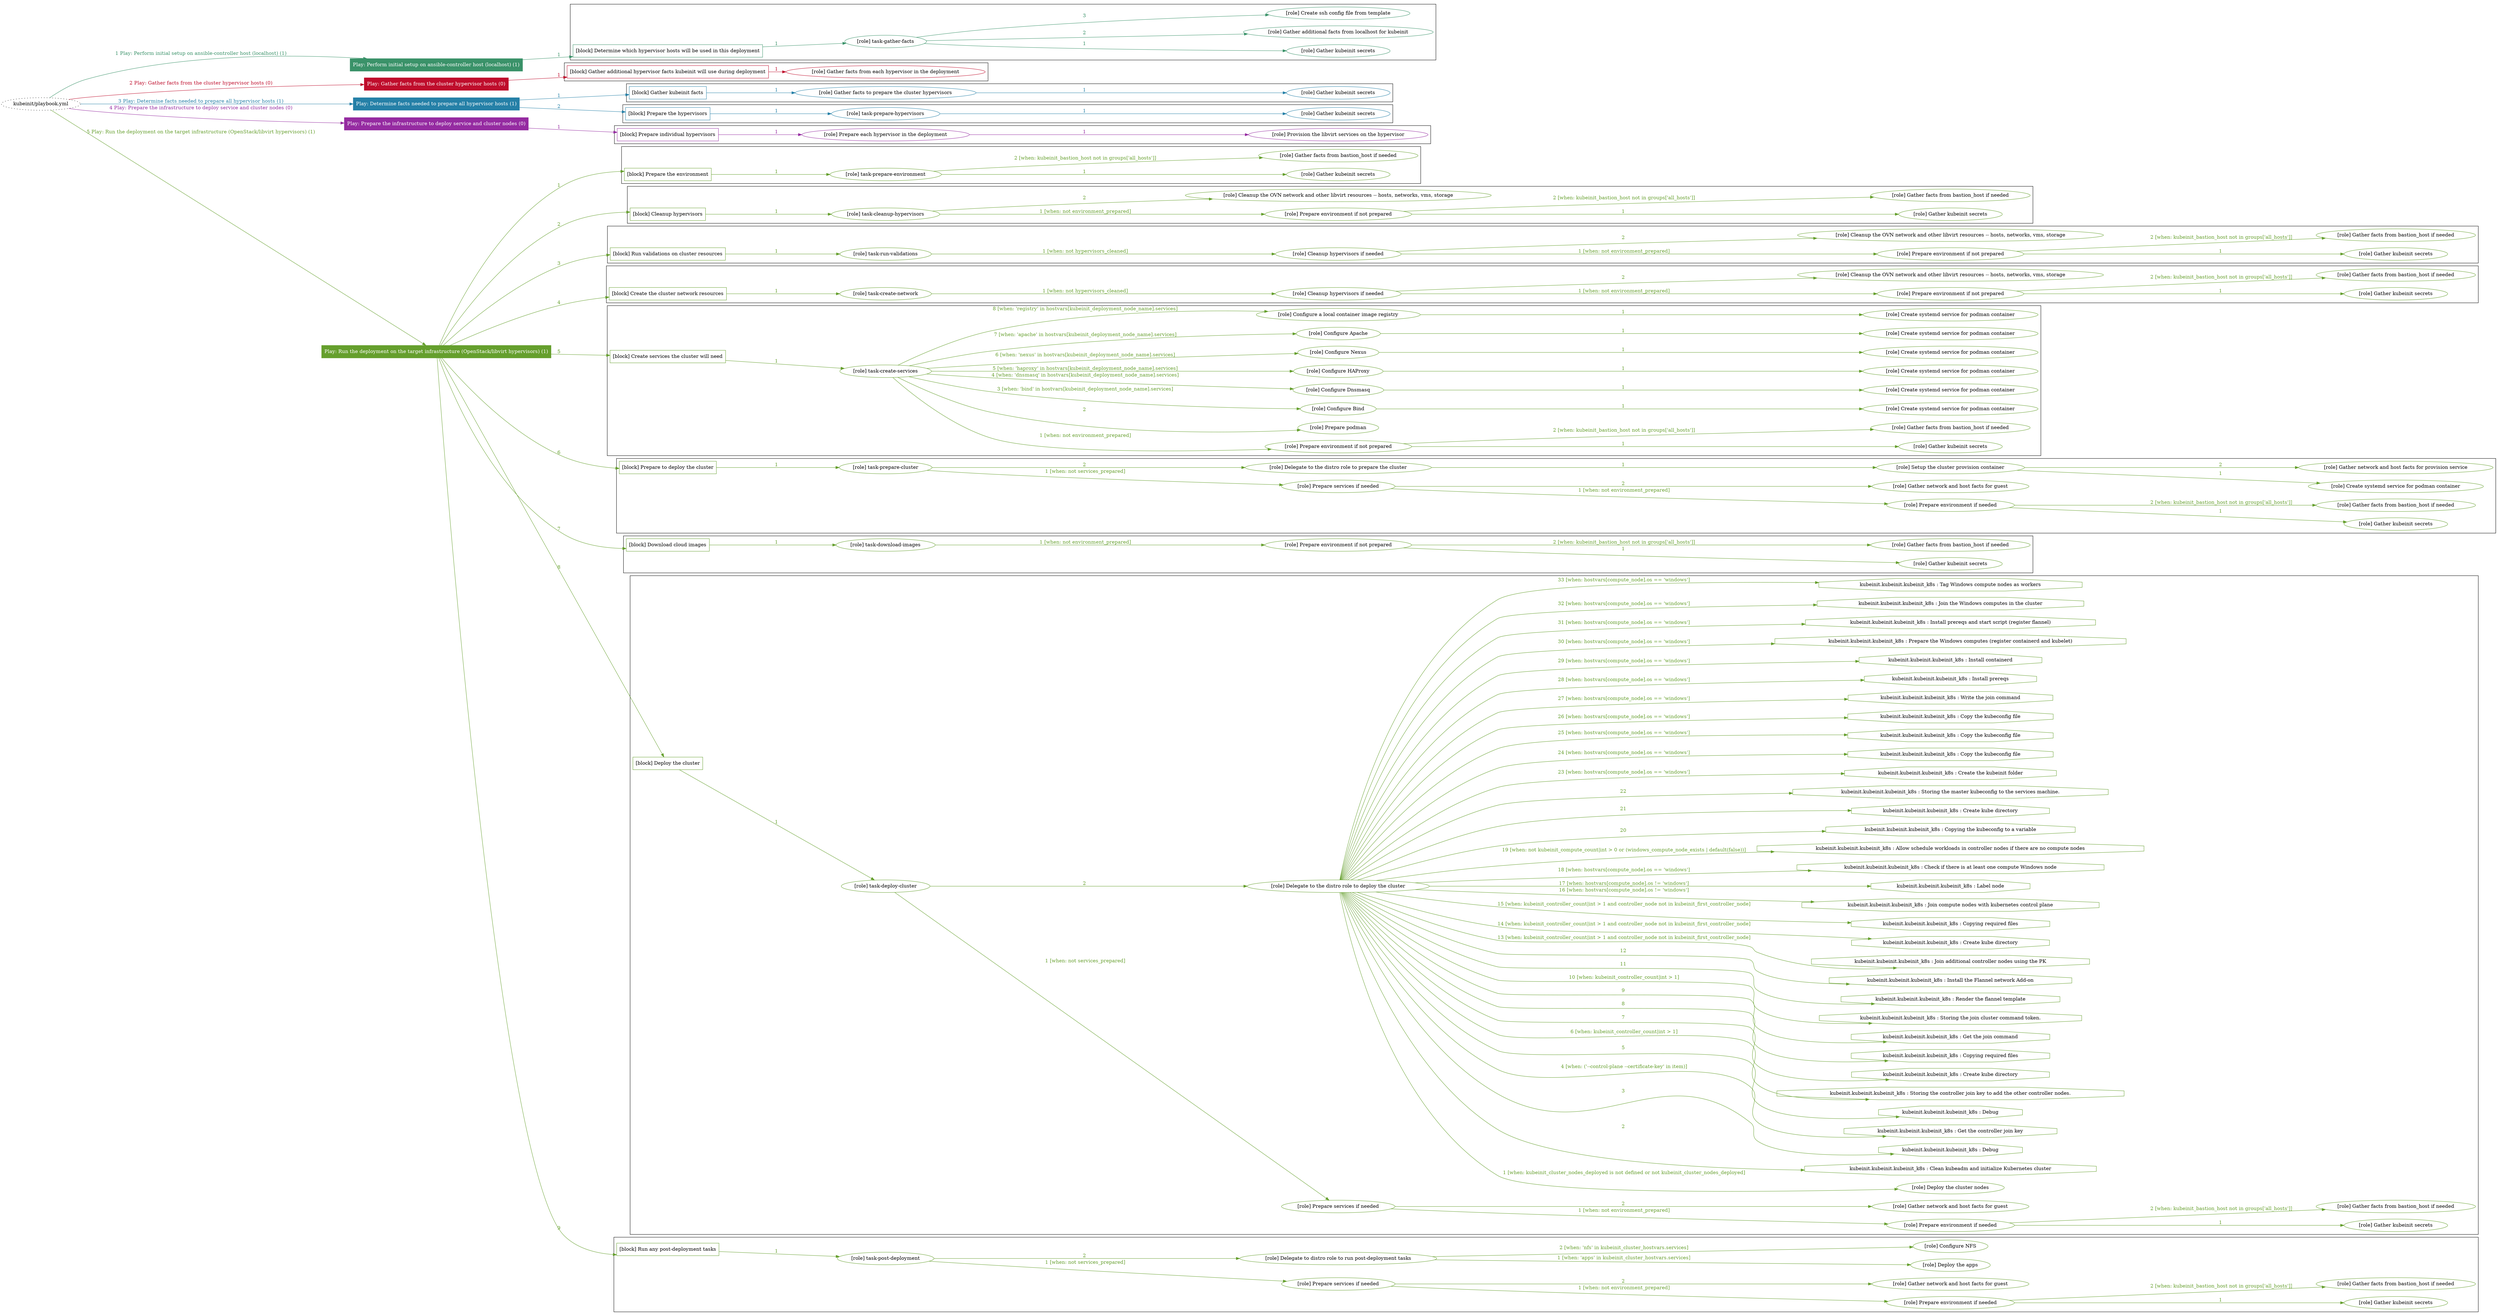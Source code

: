 digraph {
	graph [concentrate=true ordering=in rankdir=LR ratio=fill]
	edge [esep=5 sep=10]
	"kubeinit/playbook.yml" [URL="/home/runner/work/kubeinit/kubeinit/kubeinit/playbook.yml" id=playbook_a5d34f96 style=dotted]
	"kubeinit/playbook.yml" -> play_a9f35024 [label="1 Play: Perform initial setup on ansible-controller host (localhost) (1)" color="#3a9269" fontcolor="#3a9269" id=edge_play_a9f35024 labeltooltip="1 Play: Perform initial setup on ansible-controller host (localhost) (1)" tooltip="1 Play: Perform initial setup on ansible-controller host (localhost) (1)"]
	subgraph "Play: Perform initial setup on ansible-controller host (localhost) (1)" {
		play_a9f35024 [label="Play: Perform initial setup on ansible-controller host (localhost) (1)" URL="/home/runner/work/kubeinit/kubeinit/kubeinit/playbook.yml" color="#3a9269" fontcolor="#ffffff" id=play_a9f35024 shape=box style=filled tooltip=localhost]
		play_a9f35024 -> block_44906006 [label=1 color="#3a9269" fontcolor="#3a9269" id=edge_block_44906006 labeltooltip=1 tooltip=1]
		subgraph cluster_block_44906006 {
			block_44906006 [label="[block] Determine which hypervisor hosts will be used in this deployment" URL="/home/runner/work/kubeinit/kubeinit/kubeinit/playbook.yml" color="#3a9269" id=block_44906006 labeltooltip="Determine which hypervisor hosts will be used in this deployment" shape=box tooltip="Determine which hypervisor hosts will be used in this deployment"]
			block_44906006 -> role_700d85a0 [label="1 " color="#3a9269" fontcolor="#3a9269" id=edge_role_700d85a0 labeltooltip="1 " tooltip="1 "]
			subgraph "task-gather-facts" {
				role_700d85a0 [label="[role] task-gather-facts" URL="/home/runner/work/kubeinit/kubeinit/kubeinit/playbook.yml" color="#3a9269" id=role_700d85a0 tooltip="task-gather-facts"]
				role_700d85a0 -> role_79b76bfd [label="1 " color="#3a9269" fontcolor="#3a9269" id=edge_role_79b76bfd labeltooltip="1 " tooltip="1 "]
				subgraph "Gather kubeinit secrets" {
					role_79b76bfd [label="[role] Gather kubeinit secrets" URL="/home/runner/.ansible/collections/ansible_collections/kubeinit/kubeinit/roles/kubeinit_prepare/tasks/build_hypervisors_group.yml" color="#3a9269" id=role_79b76bfd tooltip="Gather kubeinit secrets"]
				}
				role_700d85a0 -> role_d5ec0882 [label="2 " color="#3a9269" fontcolor="#3a9269" id=edge_role_d5ec0882 labeltooltip="2 " tooltip="2 "]
				subgraph "Gather additional facts from localhost for kubeinit" {
					role_d5ec0882 [label="[role] Gather additional facts from localhost for kubeinit" URL="/home/runner/.ansible/collections/ansible_collections/kubeinit/kubeinit/roles/kubeinit_prepare/tasks/build_hypervisors_group.yml" color="#3a9269" id=role_d5ec0882 tooltip="Gather additional facts from localhost for kubeinit"]
				}
				role_700d85a0 -> role_4ccc3deb [label="3 " color="#3a9269" fontcolor="#3a9269" id=edge_role_4ccc3deb labeltooltip="3 " tooltip="3 "]
				subgraph "Create ssh config file from template" {
					role_4ccc3deb [label="[role] Create ssh config file from template" URL="/home/runner/.ansible/collections/ansible_collections/kubeinit/kubeinit/roles/kubeinit_prepare/tasks/build_hypervisors_group.yml" color="#3a9269" id=role_4ccc3deb tooltip="Create ssh config file from template"]
				}
			}
		}
	}
	"kubeinit/playbook.yml" -> play_dbbbbf64 [label="2 Play: Gather facts from the cluster hypervisor hosts (0)" color="#bf0d2c" fontcolor="#bf0d2c" id=edge_play_dbbbbf64 labeltooltip="2 Play: Gather facts from the cluster hypervisor hosts (0)" tooltip="2 Play: Gather facts from the cluster hypervisor hosts (0)"]
	subgraph "Play: Gather facts from the cluster hypervisor hosts (0)" {
		play_dbbbbf64 [label="Play: Gather facts from the cluster hypervisor hosts (0)" URL="/home/runner/work/kubeinit/kubeinit/kubeinit/playbook.yml" color="#bf0d2c" fontcolor="#ffffff" id=play_dbbbbf64 shape=box style=filled tooltip="Play: Gather facts from the cluster hypervisor hosts (0)"]
		play_dbbbbf64 -> block_e4fc1f14 [label=1 color="#bf0d2c" fontcolor="#bf0d2c" id=edge_block_e4fc1f14 labeltooltip=1 tooltip=1]
		subgraph cluster_block_e4fc1f14 {
			block_e4fc1f14 [label="[block] Gather additional hypervisor facts kubeinit will use during deployment" URL="/home/runner/work/kubeinit/kubeinit/kubeinit/playbook.yml" color="#bf0d2c" id=block_e4fc1f14 labeltooltip="Gather additional hypervisor facts kubeinit will use during deployment" shape=box tooltip="Gather additional hypervisor facts kubeinit will use during deployment"]
			block_e4fc1f14 -> role_b33f949e [label="1 " color="#bf0d2c" fontcolor="#bf0d2c" id=edge_role_b33f949e labeltooltip="1 " tooltip="1 "]
			subgraph "Gather facts from each hypervisor in the deployment" {
				role_b33f949e [label="[role] Gather facts from each hypervisor in the deployment" URL="/home/runner/work/kubeinit/kubeinit/kubeinit/playbook.yml" color="#bf0d2c" id=role_b33f949e tooltip="Gather facts from each hypervisor in the deployment"]
			}
		}
	}
	"kubeinit/playbook.yml" -> play_96275649 [label="3 Play: Determine facts needed to prepare all hypervisor hosts (1)" color="#2580a7" fontcolor="#2580a7" id=edge_play_96275649 labeltooltip="3 Play: Determine facts needed to prepare all hypervisor hosts (1)" tooltip="3 Play: Determine facts needed to prepare all hypervisor hosts (1)"]
	subgraph "Play: Determine facts needed to prepare all hypervisor hosts (1)" {
		play_96275649 [label="Play: Determine facts needed to prepare all hypervisor hosts (1)" URL="/home/runner/work/kubeinit/kubeinit/kubeinit/playbook.yml" color="#2580a7" fontcolor="#ffffff" id=play_96275649 shape=box style=filled tooltip=localhost]
		play_96275649 -> block_7478734c [label=1 color="#2580a7" fontcolor="#2580a7" id=edge_block_7478734c labeltooltip=1 tooltip=1]
		subgraph cluster_block_7478734c {
			block_7478734c [label="[block] Gather kubeinit facts" URL="/home/runner/work/kubeinit/kubeinit/kubeinit/playbook.yml" color="#2580a7" id=block_7478734c labeltooltip="Gather kubeinit facts" shape=box tooltip="Gather kubeinit facts"]
			block_7478734c -> role_736f05f5 [label="1 " color="#2580a7" fontcolor="#2580a7" id=edge_role_736f05f5 labeltooltip="1 " tooltip="1 "]
			subgraph "Gather facts to prepare the cluster hypervisors" {
				role_736f05f5 [label="[role] Gather facts to prepare the cluster hypervisors" URL="/home/runner/work/kubeinit/kubeinit/kubeinit/playbook.yml" color="#2580a7" id=role_736f05f5 tooltip="Gather facts to prepare the cluster hypervisors"]
				role_736f05f5 -> role_fc6c51c5 [label="1 " color="#2580a7" fontcolor="#2580a7" id=edge_role_fc6c51c5 labeltooltip="1 " tooltip="1 "]
				subgraph "Gather kubeinit secrets" {
					role_fc6c51c5 [label="[role] Gather kubeinit secrets" URL="/home/runner/.ansible/collections/ansible_collections/kubeinit/kubeinit/roles/kubeinit_prepare/tasks/gather_kubeinit_facts.yml" color="#2580a7" id=role_fc6c51c5 tooltip="Gather kubeinit secrets"]
				}
			}
		}
		play_96275649 -> block_b5bc026c [label=2 color="#2580a7" fontcolor="#2580a7" id=edge_block_b5bc026c labeltooltip=2 tooltip=2]
		subgraph cluster_block_b5bc026c {
			block_b5bc026c [label="[block] Prepare the hypervisors" URL="/home/runner/work/kubeinit/kubeinit/kubeinit/playbook.yml" color="#2580a7" id=block_b5bc026c labeltooltip="Prepare the hypervisors" shape=box tooltip="Prepare the hypervisors"]
			block_b5bc026c -> role_1f39a877 [label="1 " color="#2580a7" fontcolor="#2580a7" id=edge_role_1f39a877 labeltooltip="1 " tooltip="1 "]
			subgraph "task-prepare-hypervisors" {
				role_1f39a877 [label="[role] task-prepare-hypervisors" URL="/home/runner/work/kubeinit/kubeinit/kubeinit/playbook.yml" color="#2580a7" id=role_1f39a877 tooltip="task-prepare-hypervisors"]
				role_1f39a877 -> role_b3776545 [label="1 " color="#2580a7" fontcolor="#2580a7" id=edge_role_b3776545 labeltooltip="1 " tooltip="1 "]
				subgraph "Gather kubeinit secrets" {
					role_b3776545 [label="[role] Gather kubeinit secrets" URL="/home/runner/.ansible/collections/ansible_collections/kubeinit/kubeinit/roles/kubeinit_prepare/tasks/gather_kubeinit_facts.yml" color="#2580a7" id=role_b3776545 tooltip="Gather kubeinit secrets"]
				}
			}
		}
	}
	"kubeinit/playbook.yml" -> play_1b003b4a [label="4 Play: Prepare the infrastructure to deploy service and cluster nodes (0)" color="#952ba1" fontcolor="#952ba1" id=edge_play_1b003b4a labeltooltip="4 Play: Prepare the infrastructure to deploy service and cluster nodes (0)" tooltip="4 Play: Prepare the infrastructure to deploy service and cluster nodes (0)"]
	subgraph "Play: Prepare the infrastructure to deploy service and cluster nodes (0)" {
		play_1b003b4a [label="Play: Prepare the infrastructure to deploy service and cluster nodes (0)" URL="/home/runner/work/kubeinit/kubeinit/kubeinit/playbook.yml" color="#952ba1" fontcolor="#ffffff" id=play_1b003b4a shape=box style=filled tooltip="Play: Prepare the infrastructure to deploy service and cluster nodes (0)"]
		play_1b003b4a -> block_b57ca8c6 [label=1 color="#952ba1" fontcolor="#952ba1" id=edge_block_b57ca8c6 labeltooltip=1 tooltip=1]
		subgraph cluster_block_b57ca8c6 {
			block_b57ca8c6 [label="[block] Prepare individual hypervisors" URL="/home/runner/work/kubeinit/kubeinit/kubeinit/playbook.yml" color="#952ba1" id=block_b57ca8c6 labeltooltip="Prepare individual hypervisors" shape=box tooltip="Prepare individual hypervisors"]
			block_b57ca8c6 -> role_a2d3cb64 [label="1 " color="#952ba1" fontcolor="#952ba1" id=edge_role_a2d3cb64 labeltooltip="1 " tooltip="1 "]
			subgraph "Prepare each hypervisor in the deployment" {
				role_a2d3cb64 [label="[role] Prepare each hypervisor in the deployment" URL="/home/runner/work/kubeinit/kubeinit/kubeinit/playbook.yml" color="#952ba1" id=role_a2d3cb64 tooltip="Prepare each hypervisor in the deployment"]
				role_a2d3cb64 -> role_011f58a0 [label="1 " color="#952ba1" fontcolor="#952ba1" id=edge_role_011f58a0 labeltooltip="1 " tooltip="1 "]
				subgraph "Provision the libvirt services on the hypervisor" {
					role_011f58a0 [label="[role] Provision the libvirt services on the hypervisor" URL="/home/runner/.ansible/collections/ansible_collections/kubeinit/kubeinit/roles/kubeinit_prepare/tasks/prepare_hypervisor.yml" color="#952ba1" id=role_011f58a0 tooltip="Provision the libvirt services on the hypervisor"]
				}
			}
		}
	}
	"kubeinit/playbook.yml" -> play_dce9ac6c [label="5 Play: Run the deployment on the target infrastructure (OpenStack/libvirt hypervisors) (1)" color="#659f2d" fontcolor="#659f2d" id=edge_play_dce9ac6c labeltooltip="5 Play: Run the deployment on the target infrastructure (OpenStack/libvirt hypervisors) (1)" tooltip="5 Play: Run the deployment on the target infrastructure (OpenStack/libvirt hypervisors) (1)"]
	subgraph "Play: Run the deployment on the target infrastructure (OpenStack/libvirt hypervisors) (1)" {
		play_dce9ac6c [label="Play: Run the deployment on the target infrastructure (OpenStack/libvirt hypervisors) (1)" URL="/home/runner/work/kubeinit/kubeinit/kubeinit/playbook.yml" color="#659f2d" fontcolor="#ffffff" id=play_dce9ac6c shape=box style=filled tooltip=localhost]
		play_dce9ac6c -> block_29d5c9b0 [label=1 color="#659f2d" fontcolor="#659f2d" id=edge_block_29d5c9b0 labeltooltip=1 tooltip=1]
		subgraph cluster_block_29d5c9b0 {
			block_29d5c9b0 [label="[block] Prepare the environment" URL="/home/runner/work/kubeinit/kubeinit/kubeinit/playbook.yml" color="#659f2d" id=block_29d5c9b0 labeltooltip="Prepare the environment" shape=box tooltip="Prepare the environment"]
			block_29d5c9b0 -> role_e11e3011 [label="1 " color="#659f2d" fontcolor="#659f2d" id=edge_role_e11e3011 labeltooltip="1 " tooltip="1 "]
			subgraph "task-prepare-environment" {
				role_e11e3011 [label="[role] task-prepare-environment" URL="/home/runner/work/kubeinit/kubeinit/kubeinit/playbook.yml" color="#659f2d" id=role_e11e3011 tooltip="task-prepare-environment"]
				role_e11e3011 -> role_72532feb [label="1 " color="#659f2d" fontcolor="#659f2d" id=edge_role_72532feb labeltooltip="1 " tooltip="1 "]
				subgraph "Gather kubeinit secrets" {
					role_72532feb [label="[role] Gather kubeinit secrets" URL="/home/runner/.ansible/collections/ansible_collections/kubeinit/kubeinit/roles/kubeinit_prepare/tasks/gather_kubeinit_facts.yml" color="#659f2d" id=role_72532feb tooltip="Gather kubeinit secrets"]
				}
				role_e11e3011 -> role_e7455ef7 [label="2 [when: kubeinit_bastion_host not in groups['all_hosts']]" color="#659f2d" fontcolor="#659f2d" id=edge_role_e7455ef7 labeltooltip="2 [when: kubeinit_bastion_host not in groups['all_hosts']]" tooltip="2 [when: kubeinit_bastion_host not in groups['all_hosts']]"]
				subgraph "Gather facts from bastion_host if needed" {
					role_e7455ef7 [label="[role] Gather facts from bastion_host if needed" URL="/home/runner/.ansible/collections/ansible_collections/kubeinit/kubeinit/roles/kubeinit_prepare/tasks/main.yml" color="#659f2d" id=role_e7455ef7 tooltip="Gather facts from bastion_host if needed"]
				}
			}
		}
		play_dce9ac6c -> block_74733071 [label=2 color="#659f2d" fontcolor="#659f2d" id=edge_block_74733071 labeltooltip=2 tooltip=2]
		subgraph cluster_block_74733071 {
			block_74733071 [label="[block] Cleanup hypervisors" URL="/home/runner/work/kubeinit/kubeinit/kubeinit/playbook.yml" color="#659f2d" id=block_74733071 labeltooltip="Cleanup hypervisors" shape=box tooltip="Cleanup hypervisors"]
			block_74733071 -> role_ce02916d [label="1 " color="#659f2d" fontcolor="#659f2d" id=edge_role_ce02916d labeltooltip="1 " tooltip="1 "]
			subgraph "task-cleanup-hypervisors" {
				role_ce02916d [label="[role] task-cleanup-hypervisors" URL="/home/runner/work/kubeinit/kubeinit/kubeinit/playbook.yml" color="#659f2d" id=role_ce02916d tooltip="task-cleanup-hypervisors"]
				role_ce02916d -> role_48eced43 [label="1 [when: not environment_prepared]" color="#659f2d" fontcolor="#659f2d" id=edge_role_48eced43 labeltooltip="1 [when: not environment_prepared]" tooltip="1 [when: not environment_prepared]"]
				subgraph "Prepare environment if not prepared" {
					role_48eced43 [label="[role] Prepare environment if not prepared" URL="/home/runner/.ansible/collections/ansible_collections/kubeinit/kubeinit/roles/kubeinit_libvirt/tasks/cleanup_hypervisors.yml" color="#659f2d" id=role_48eced43 tooltip="Prepare environment if not prepared"]
					role_48eced43 -> role_280e01cb [label="1 " color="#659f2d" fontcolor="#659f2d" id=edge_role_280e01cb labeltooltip="1 " tooltip="1 "]
					subgraph "Gather kubeinit secrets" {
						role_280e01cb [label="[role] Gather kubeinit secrets" URL="/home/runner/.ansible/collections/ansible_collections/kubeinit/kubeinit/roles/kubeinit_prepare/tasks/gather_kubeinit_facts.yml" color="#659f2d" id=role_280e01cb tooltip="Gather kubeinit secrets"]
					}
					role_48eced43 -> role_a264c813 [label="2 [when: kubeinit_bastion_host not in groups['all_hosts']]" color="#659f2d" fontcolor="#659f2d" id=edge_role_a264c813 labeltooltip="2 [when: kubeinit_bastion_host not in groups['all_hosts']]" tooltip="2 [when: kubeinit_bastion_host not in groups['all_hosts']]"]
					subgraph "Gather facts from bastion_host if needed" {
						role_a264c813 [label="[role] Gather facts from bastion_host if needed" URL="/home/runner/.ansible/collections/ansible_collections/kubeinit/kubeinit/roles/kubeinit_prepare/tasks/main.yml" color="#659f2d" id=role_a264c813 tooltip="Gather facts from bastion_host if needed"]
					}
				}
				role_ce02916d -> role_80f74b6d [label="2 " color="#659f2d" fontcolor="#659f2d" id=edge_role_80f74b6d labeltooltip="2 " tooltip="2 "]
				subgraph "Cleanup the OVN network and other libvirt resources -- hosts, networks, vms, storage" {
					role_80f74b6d [label="[role] Cleanup the OVN network and other libvirt resources -- hosts, networks, vms, storage" URL="/home/runner/.ansible/collections/ansible_collections/kubeinit/kubeinit/roles/kubeinit_libvirt/tasks/cleanup_hypervisors.yml" color="#659f2d" id=role_80f74b6d tooltip="Cleanup the OVN network and other libvirt resources -- hosts, networks, vms, storage"]
				}
			}
		}
		play_dce9ac6c -> block_a5f03374 [label=3 color="#659f2d" fontcolor="#659f2d" id=edge_block_a5f03374 labeltooltip=3 tooltip=3]
		subgraph cluster_block_a5f03374 {
			block_a5f03374 [label="[block] Run validations on cluster resources" URL="/home/runner/work/kubeinit/kubeinit/kubeinit/playbook.yml" color="#659f2d" id=block_a5f03374 labeltooltip="Run validations on cluster resources" shape=box tooltip="Run validations on cluster resources"]
			block_a5f03374 -> role_8f6482bc [label="1 " color="#659f2d" fontcolor="#659f2d" id=edge_role_8f6482bc labeltooltip="1 " tooltip="1 "]
			subgraph "task-run-validations" {
				role_8f6482bc [label="[role] task-run-validations" URL="/home/runner/work/kubeinit/kubeinit/kubeinit/playbook.yml" color="#659f2d" id=role_8f6482bc tooltip="task-run-validations"]
				role_8f6482bc -> role_0301fdf9 [label="1 [when: not hypervisors_cleaned]" color="#659f2d" fontcolor="#659f2d" id=edge_role_0301fdf9 labeltooltip="1 [when: not hypervisors_cleaned]" tooltip="1 [when: not hypervisors_cleaned]"]
				subgraph "Cleanup hypervisors if needed" {
					role_0301fdf9 [label="[role] Cleanup hypervisors if needed" URL="/home/runner/.ansible/collections/ansible_collections/kubeinit/kubeinit/roles/kubeinit_validations/tasks/main.yml" color="#659f2d" id=role_0301fdf9 tooltip="Cleanup hypervisors if needed"]
					role_0301fdf9 -> role_ccf6b6bc [label="1 [when: not environment_prepared]" color="#659f2d" fontcolor="#659f2d" id=edge_role_ccf6b6bc labeltooltip="1 [when: not environment_prepared]" tooltip="1 [when: not environment_prepared]"]
					subgraph "Prepare environment if not prepared" {
						role_ccf6b6bc [label="[role] Prepare environment if not prepared" URL="/home/runner/.ansible/collections/ansible_collections/kubeinit/kubeinit/roles/kubeinit_libvirt/tasks/cleanup_hypervisors.yml" color="#659f2d" id=role_ccf6b6bc tooltip="Prepare environment if not prepared"]
						role_ccf6b6bc -> role_6d1bf903 [label="1 " color="#659f2d" fontcolor="#659f2d" id=edge_role_6d1bf903 labeltooltip="1 " tooltip="1 "]
						subgraph "Gather kubeinit secrets" {
							role_6d1bf903 [label="[role] Gather kubeinit secrets" URL="/home/runner/.ansible/collections/ansible_collections/kubeinit/kubeinit/roles/kubeinit_prepare/tasks/gather_kubeinit_facts.yml" color="#659f2d" id=role_6d1bf903 tooltip="Gather kubeinit secrets"]
						}
						role_ccf6b6bc -> role_d674eb1e [label="2 [when: kubeinit_bastion_host not in groups['all_hosts']]" color="#659f2d" fontcolor="#659f2d" id=edge_role_d674eb1e labeltooltip="2 [when: kubeinit_bastion_host not in groups['all_hosts']]" tooltip="2 [when: kubeinit_bastion_host not in groups['all_hosts']]"]
						subgraph "Gather facts from bastion_host if needed" {
							role_d674eb1e [label="[role] Gather facts from bastion_host if needed" URL="/home/runner/.ansible/collections/ansible_collections/kubeinit/kubeinit/roles/kubeinit_prepare/tasks/main.yml" color="#659f2d" id=role_d674eb1e tooltip="Gather facts from bastion_host if needed"]
						}
					}
					role_0301fdf9 -> role_1b44f0ee [label="2 " color="#659f2d" fontcolor="#659f2d" id=edge_role_1b44f0ee labeltooltip="2 " tooltip="2 "]
					subgraph "Cleanup the OVN network and other libvirt resources -- hosts, networks, vms, storage" {
						role_1b44f0ee [label="[role] Cleanup the OVN network and other libvirt resources -- hosts, networks, vms, storage" URL="/home/runner/.ansible/collections/ansible_collections/kubeinit/kubeinit/roles/kubeinit_libvirt/tasks/cleanup_hypervisors.yml" color="#659f2d" id=role_1b44f0ee tooltip="Cleanup the OVN network and other libvirt resources -- hosts, networks, vms, storage"]
					}
				}
			}
		}
		play_dce9ac6c -> block_5fd28173 [label=4 color="#659f2d" fontcolor="#659f2d" id=edge_block_5fd28173 labeltooltip=4 tooltip=4]
		subgraph cluster_block_5fd28173 {
			block_5fd28173 [label="[block] Create the cluster network resources" URL="/home/runner/work/kubeinit/kubeinit/kubeinit/playbook.yml" color="#659f2d" id=block_5fd28173 labeltooltip="Create the cluster network resources" shape=box tooltip="Create the cluster network resources"]
			block_5fd28173 -> role_0e4fc895 [label="1 " color="#659f2d" fontcolor="#659f2d" id=edge_role_0e4fc895 labeltooltip="1 " tooltip="1 "]
			subgraph "task-create-network" {
				role_0e4fc895 [label="[role] task-create-network" URL="/home/runner/work/kubeinit/kubeinit/kubeinit/playbook.yml" color="#659f2d" id=role_0e4fc895 tooltip="task-create-network"]
				role_0e4fc895 -> role_cca1af67 [label="1 [when: not hypervisors_cleaned]" color="#659f2d" fontcolor="#659f2d" id=edge_role_cca1af67 labeltooltip="1 [when: not hypervisors_cleaned]" tooltip="1 [when: not hypervisors_cleaned]"]
				subgraph "Cleanup hypervisors if needed" {
					role_cca1af67 [label="[role] Cleanup hypervisors if needed" URL="/home/runner/.ansible/collections/ansible_collections/kubeinit/kubeinit/roles/kubeinit_libvirt/tasks/create_network.yml" color="#659f2d" id=role_cca1af67 tooltip="Cleanup hypervisors if needed"]
					role_cca1af67 -> role_5a01e0f6 [label="1 [when: not environment_prepared]" color="#659f2d" fontcolor="#659f2d" id=edge_role_5a01e0f6 labeltooltip="1 [when: not environment_prepared]" tooltip="1 [when: not environment_prepared]"]
					subgraph "Prepare environment if not prepared" {
						role_5a01e0f6 [label="[role] Prepare environment if not prepared" URL="/home/runner/.ansible/collections/ansible_collections/kubeinit/kubeinit/roles/kubeinit_libvirt/tasks/cleanup_hypervisors.yml" color="#659f2d" id=role_5a01e0f6 tooltip="Prepare environment if not prepared"]
						role_5a01e0f6 -> role_a06c6a64 [label="1 " color="#659f2d" fontcolor="#659f2d" id=edge_role_a06c6a64 labeltooltip="1 " tooltip="1 "]
						subgraph "Gather kubeinit secrets" {
							role_a06c6a64 [label="[role] Gather kubeinit secrets" URL="/home/runner/.ansible/collections/ansible_collections/kubeinit/kubeinit/roles/kubeinit_prepare/tasks/gather_kubeinit_facts.yml" color="#659f2d" id=role_a06c6a64 tooltip="Gather kubeinit secrets"]
						}
						role_5a01e0f6 -> role_4df8f6fa [label="2 [when: kubeinit_bastion_host not in groups['all_hosts']]" color="#659f2d" fontcolor="#659f2d" id=edge_role_4df8f6fa labeltooltip="2 [when: kubeinit_bastion_host not in groups['all_hosts']]" tooltip="2 [when: kubeinit_bastion_host not in groups['all_hosts']]"]
						subgraph "Gather facts from bastion_host if needed" {
							role_4df8f6fa [label="[role] Gather facts from bastion_host if needed" URL="/home/runner/.ansible/collections/ansible_collections/kubeinit/kubeinit/roles/kubeinit_prepare/tasks/main.yml" color="#659f2d" id=role_4df8f6fa tooltip="Gather facts from bastion_host if needed"]
						}
					}
					role_cca1af67 -> role_f33d4717 [label="2 " color="#659f2d" fontcolor="#659f2d" id=edge_role_f33d4717 labeltooltip="2 " tooltip="2 "]
					subgraph "Cleanup the OVN network and other libvirt resources -- hosts, networks, vms, storage" {
						role_f33d4717 [label="[role] Cleanup the OVN network and other libvirt resources -- hosts, networks, vms, storage" URL="/home/runner/.ansible/collections/ansible_collections/kubeinit/kubeinit/roles/kubeinit_libvirt/tasks/cleanup_hypervisors.yml" color="#659f2d" id=role_f33d4717 tooltip="Cleanup the OVN network and other libvirt resources -- hosts, networks, vms, storage"]
					}
				}
			}
		}
		play_dce9ac6c -> block_42893c2a [label=5 color="#659f2d" fontcolor="#659f2d" id=edge_block_42893c2a labeltooltip=5 tooltip=5]
		subgraph cluster_block_42893c2a {
			block_42893c2a [label="[block] Create services the cluster will need" URL="/home/runner/work/kubeinit/kubeinit/kubeinit/playbook.yml" color="#659f2d" id=block_42893c2a labeltooltip="Create services the cluster will need" shape=box tooltip="Create services the cluster will need"]
			block_42893c2a -> role_1b8b1283 [label="1 " color="#659f2d" fontcolor="#659f2d" id=edge_role_1b8b1283 labeltooltip="1 " tooltip="1 "]
			subgraph "task-create-services" {
				role_1b8b1283 [label="[role] task-create-services" URL="/home/runner/work/kubeinit/kubeinit/kubeinit/playbook.yml" color="#659f2d" id=role_1b8b1283 tooltip="task-create-services"]
				role_1b8b1283 -> role_bcfa7d30 [label="1 [when: not environment_prepared]" color="#659f2d" fontcolor="#659f2d" id=edge_role_bcfa7d30 labeltooltip="1 [when: not environment_prepared]" tooltip="1 [when: not environment_prepared]"]
				subgraph "Prepare environment if not prepared" {
					role_bcfa7d30 [label="[role] Prepare environment if not prepared" URL="/home/runner/.ansible/collections/ansible_collections/kubeinit/kubeinit/roles/kubeinit_services/tasks/main.yml" color="#659f2d" id=role_bcfa7d30 tooltip="Prepare environment if not prepared"]
					role_bcfa7d30 -> role_2698ec8c [label="1 " color="#659f2d" fontcolor="#659f2d" id=edge_role_2698ec8c labeltooltip="1 " tooltip="1 "]
					subgraph "Gather kubeinit secrets" {
						role_2698ec8c [label="[role] Gather kubeinit secrets" URL="/home/runner/.ansible/collections/ansible_collections/kubeinit/kubeinit/roles/kubeinit_prepare/tasks/gather_kubeinit_facts.yml" color="#659f2d" id=role_2698ec8c tooltip="Gather kubeinit secrets"]
					}
					role_bcfa7d30 -> role_9adebb72 [label="2 [when: kubeinit_bastion_host not in groups['all_hosts']]" color="#659f2d" fontcolor="#659f2d" id=edge_role_9adebb72 labeltooltip="2 [when: kubeinit_bastion_host not in groups['all_hosts']]" tooltip="2 [when: kubeinit_bastion_host not in groups['all_hosts']]"]
					subgraph "Gather facts from bastion_host if needed" {
						role_9adebb72 [label="[role] Gather facts from bastion_host if needed" URL="/home/runner/.ansible/collections/ansible_collections/kubeinit/kubeinit/roles/kubeinit_prepare/tasks/main.yml" color="#659f2d" id=role_9adebb72 tooltip="Gather facts from bastion_host if needed"]
					}
				}
				role_1b8b1283 -> role_a1ee8a0e [label="2 " color="#659f2d" fontcolor="#659f2d" id=edge_role_a1ee8a0e labeltooltip="2 " tooltip="2 "]
				subgraph "Prepare podman" {
					role_a1ee8a0e [label="[role] Prepare podman" URL="/home/runner/.ansible/collections/ansible_collections/kubeinit/kubeinit/roles/kubeinit_services/tasks/00_create_service_pod.yml" color="#659f2d" id=role_a1ee8a0e tooltip="Prepare podman"]
				}
				role_1b8b1283 -> role_21b5b957 [label="3 [when: 'bind' in hostvars[kubeinit_deployment_node_name].services]" color="#659f2d" fontcolor="#659f2d" id=edge_role_21b5b957 labeltooltip="3 [when: 'bind' in hostvars[kubeinit_deployment_node_name].services]" tooltip="3 [when: 'bind' in hostvars[kubeinit_deployment_node_name].services]"]
				subgraph "Configure Bind" {
					role_21b5b957 [label="[role] Configure Bind" URL="/home/runner/.ansible/collections/ansible_collections/kubeinit/kubeinit/roles/kubeinit_services/tasks/start_services_containers.yml" color="#659f2d" id=role_21b5b957 tooltip="Configure Bind"]
					role_21b5b957 -> role_f542b674 [label="1 " color="#659f2d" fontcolor="#659f2d" id=edge_role_f542b674 labeltooltip="1 " tooltip="1 "]
					subgraph "Create systemd service for podman container" {
						role_f542b674 [label="[role] Create systemd service for podman container" URL="/home/runner/.ansible/collections/ansible_collections/kubeinit/kubeinit/roles/kubeinit_bind/tasks/main.yml" color="#659f2d" id=role_f542b674 tooltip="Create systemd service for podman container"]
					}
				}
				role_1b8b1283 -> role_f84547e6 [label="4 [when: 'dnsmasq' in hostvars[kubeinit_deployment_node_name].services]" color="#659f2d" fontcolor="#659f2d" id=edge_role_f84547e6 labeltooltip="4 [when: 'dnsmasq' in hostvars[kubeinit_deployment_node_name].services]" tooltip="4 [when: 'dnsmasq' in hostvars[kubeinit_deployment_node_name].services]"]
				subgraph "Configure Dnsmasq" {
					role_f84547e6 [label="[role] Configure Dnsmasq" URL="/home/runner/.ansible/collections/ansible_collections/kubeinit/kubeinit/roles/kubeinit_services/tasks/start_services_containers.yml" color="#659f2d" id=role_f84547e6 tooltip="Configure Dnsmasq"]
					role_f84547e6 -> role_32662257 [label="1 " color="#659f2d" fontcolor="#659f2d" id=edge_role_32662257 labeltooltip="1 " tooltip="1 "]
					subgraph "Create systemd service for podman container" {
						role_32662257 [label="[role] Create systemd service for podman container" URL="/home/runner/.ansible/collections/ansible_collections/kubeinit/kubeinit/roles/kubeinit_dnsmasq/tasks/main.yml" color="#659f2d" id=role_32662257 tooltip="Create systemd service for podman container"]
					}
				}
				role_1b8b1283 -> role_f6f79604 [label="5 [when: 'haproxy' in hostvars[kubeinit_deployment_node_name].services]" color="#659f2d" fontcolor="#659f2d" id=edge_role_f6f79604 labeltooltip="5 [when: 'haproxy' in hostvars[kubeinit_deployment_node_name].services]" tooltip="5 [when: 'haproxy' in hostvars[kubeinit_deployment_node_name].services]"]
				subgraph "Configure HAProxy" {
					role_f6f79604 [label="[role] Configure HAProxy" URL="/home/runner/.ansible/collections/ansible_collections/kubeinit/kubeinit/roles/kubeinit_services/tasks/start_services_containers.yml" color="#659f2d" id=role_f6f79604 tooltip="Configure HAProxy"]
					role_f6f79604 -> role_28e43fb3 [label="1 " color="#659f2d" fontcolor="#659f2d" id=edge_role_28e43fb3 labeltooltip="1 " tooltip="1 "]
					subgraph "Create systemd service for podman container" {
						role_28e43fb3 [label="[role] Create systemd service for podman container" URL="/home/runner/.ansible/collections/ansible_collections/kubeinit/kubeinit/roles/kubeinit_haproxy/tasks/main.yml" color="#659f2d" id=role_28e43fb3 tooltip="Create systemd service for podman container"]
					}
				}
				role_1b8b1283 -> role_c8d305be [label="6 [when: 'nexus' in hostvars[kubeinit_deployment_node_name].services]" color="#659f2d" fontcolor="#659f2d" id=edge_role_c8d305be labeltooltip="6 [when: 'nexus' in hostvars[kubeinit_deployment_node_name].services]" tooltip="6 [when: 'nexus' in hostvars[kubeinit_deployment_node_name].services]"]
				subgraph "Configure Nexus" {
					role_c8d305be [label="[role] Configure Nexus" URL="/home/runner/.ansible/collections/ansible_collections/kubeinit/kubeinit/roles/kubeinit_services/tasks/start_services_containers.yml" color="#659f2d" id=role_c8d305be tooltip="Configure Nexus"]
					role_c8d305be -> role_4d28a213 [label="1 " color="#659f2d" fontcolor="#659f2d" id=edge_role_4d28a213 labeltooltip="1 " tooltip="1 "]
					subgraph "Create systemd service for podman container" {
						role_4d28a213 [label="[role] Create systemd service for podman container" URL="/home/runner/.ansible/collections/ansible_collections/kubeinit/kubeinit/roles/kubeinit_nexus/tasks/main.yml" color="#659f2d" id=role_4d28a213 tooltip="Create systemd service for podman container"]
					}
				}
				role_1b8b1283 -> role_639752b2 [label="7 [when: 'apache' in hostvars[kubeinit_deployment_node_name].services]" color="#659f2d" fontcolor="#659f2d" id=edge_role_639752b2 labeltooltip="7 [when: 'apache' in hostvars[kubeinit_deployment_node_name].services]" tooltip="7 [when: 'apache' in hostvars[kubeinit_deployment_node_name].services]"]
				subgraph "Configure Apache" {
					role_639752b2 [label="[role] Configure Apache" URL="/home/runner/.ansible/collections/ansible_collections/kubeinit/kubeinit/roles/kubeinit_services/tasks/start_services_containers.yml" color="#659f2d" id=role_639752b2 tooltip="Configure Apache"]
					role_639752b2 -> role_ea6e8d8a [label="1 " color="#659f2d" fontcolor="#659f2d" id=edge_role_ea6e8d8a labeltooltip="1 " tooltip="1 "]
					subgraph "Create systemd service for podman container" {
						role_ea6e8d8a [label="[role] Create systemd service for podman container" URL="/home/runner/.ansible/collections/ansible_collections/kubeinit/kubeinit/roles/kubeinit_apache/tasks/main.yml" color="#659f2d" id=role_ea6e8d8a tooltip="Create systemd service for podman container"]
					}
				}
				role_1b8b1283 -> role_3e5d3ccb [label="8 [when: 'registry' in hostvars[kubeinit_deployment_node_name].services]" color="#659f2d" fontcolor="#659f2d" id=edge_role_3e5d3ccb labeltooltip="8 [when: 'registry' in hostvars[kubeinit_deployment_node_name].services]" tooltip="8 [when: 'registry' in hostvars[kubeinit_deployment_node_name].services]"]
				subgraph "Configure a local container image registry" {
					role_3e5d3ccb [label="[role] Configure a local container image registry" URL="/home/runner/.ansible/collections/ansible_collections/kubeinit/kubeinit/roles/kubeinit_services/tasks/start_services_containers.yml" color="#659f2d" id=role_3e5d3ccb tooltip="Configure a local container image registry"]
					role_3e5d3ccb -> role_b3d0197f [label="1 " color="#659f2d" fontcolor="#659f2d" id=edge_role_b3d0197f labeltooltip="1 " tooltip="1 "]
					subgraph "Create systemd service for podman container" {
						role_b3d0197f [label="[role] Create systemd service for podman container" URL="/home/runner/.ansible/collections/ansible_collections/kubeinit/kubeinit/roles/kubeinit_registry/tasks/main.yml" color="#659f2d" id=role_b3d0197f tooltip="Create systemd service for podman container"]
					}
				}
			}
		}
		play_dce9ac6c -> block_8276430f [label=6 color="#659f2d" fontcolor="#659f2d" id=edge_block_8276430f labeltooltip=6 tooltip=6]
		subgraph cluster_block_8276430f {
			block_8276430f [label="[block] Prepare to deploy the cluster" URL="/home/runner/work/kubeinit/kubeinit/kubeinit/playbook.yml" color="#659f2d" id=block_8276430f labeltooltip="Prepare to deploy the cluster" shape=box tooltip="Prepare to deploy the cluster"]
			block_8276430f -> role_c47f66aa [label="1 " color="#659f2d" fontcolor="#659f2d" id=edge_role_c47f66aa labeltooltip="1 " tooltip="1 "]
			subgraph "task-prepare-cluster" {
				role_c47f66aa [label="[role] task-prepare-cluster" URL="/home/runner/work/kubeinit/kubeinit/kubeinit/playbook.yml" color="#659f2d" id=role_c47f66aa tooltip="task-prepare-cluster"]
				role_c47f66aa -> role_fcbd8014 [label="1 [when: not services_prepared]" color="#659f2d" fontcolor="#659f2d" id=edge_role_fcbd8014 labeltooltip="1 [when: not services_prepared]" tooltip="1 [when: not services_prepared]"]
				subgraph "Prepare services if needed" {
					role_fcbd8014 [label="[role] Prepare services if needed" URL="/home/runner/.ansible/collections/ansible_collections/kubeinit/kubeinit/roles/kubeinit_prepare/tasks/prepare_cluster.yml" color="#659f2d" id=role_fcbd8014 tooltip="Prepare services if needed"]
					role_fcbd8014 -> role_42d664b7 [label="1 [when: not environment_prepared]" color="#659f2d" fontcolor="#659f2d" id=edge_role_42d664b7 labeltooltip="1 [when: not environment_prepared]" tooltip="1 [when: not environment_prepared]"]
					subgraph "Prepare environment if needed" {
						role_42d664b7 [label="[role] Prepare environment if needed" URL="/home/runner/.ansible/collections/ansible_collections/kubeinit/kubeinit/roles/kubeinit_services/tasks/prepare_services.yml" color="#659f2d" id=role_42d664b7 tooltip="Prepare environment if needed"]
						role_42d664b7 -> role_8e5e9c1a [label="1 " color="#659f2d" fontcolor="#659f2d" id=edge_role_8e5e9c1a labeltooltip="1 " tooltip="1 "]
						subgraph "Gather kubeinit secrets" {
							role_8e5e9c1a [label="[role] Gather kubeinit secrets" URL="/home/runner/.ansible/collections/ansible_collections/kubeinit/kubeinit/roles/kubeinit_prepare/tasks/gather_kubeinit_facts.yml" color="#659f2d" id=role_8e5e9c1a tooltip="Gather kubeinit secrets"]
						}
						role_42d664b7 -> role_f72feea0 [label="2 [when: kubeinit_bastion_host not in groups['all_hosts']]" color="#659f2d" fontcolor="#659f2d" id=edge_role_f72feea0 labeltooltip="2 [when: kubeinit_bastion_host not in groups['all_hosts']]" tooltip="2 [when: kubeinit_bastion_host not in groups['all_hosts']]"]
						subgraph "Gather facts from bastion_host if needed" {
							role_f72feea0 [label="[role] Gather facts from bastion_host if needed" URL="/home/runner/.ansible/collections/ansible_collections/kubeinit/kubeinit/roles/kubeinit_prepare/tasks/main.yml" color="#659f2d" id=role_f72feea0 tooltip="Gather facts from bastion_host if needed"]
						}
					}
					role_fcbd8014 -> role_9fe39f14 [label="2 " color="#659f2d" fontcolor="#659f2d" id=edge_role_9fe39f14 labeltooltip="2 " tooltip="2 "]
					subgraph "Gather network and host facts for guest" {
						role_9fe39f14 [label="[role] Gather network and host facts for guest" URL="/home/runner/.ansible/collections/ansible_collections/kubeinit/kubeinit/roles/kubeinit_services/tasks/prepare_services.yml" color="#659f2d" id=role_9fe39f14 tooltip="Gather network and host facts for guest"]
					}
				}
				role_c47f66aa -> role_3ed3060e [label="2 " color="#659f2d" fontcolor="#659f2d" id=edge_role_3ed3060e labeltooltip="2 " tooltip="2 "]
				subgraph "Delegate to the distro role to prepare the cluster" {
					role_3ed3060e [label="[role] Delegate to the distro role to prepare the cluster" URL="/home/runner/.ansible/collections/ansible_collections/kubeinit/kubeinit/roles/kubeinit_prepare/tasks/prepare_cluster.yml" color="#659f2d" id=role_3ed3060e tooltip="Delegate to the distro role to prepare the cluster"]
					role_3ed3060e -> role_350ed367 [label="1 " color="#659f2d" fontcolor="#659f2d" id=edge_role_350ed367 labeltooltip="1 " tooltip="1 "]
					subgraph "Setup the cluster provision container" {
						role_350ed367 [label="[role] Setup the cluster provision container" URL="/home/runner/.ansible/collections/ansible_collections/kubeinit/kubeinit/roles/kubeinit_k8s/tasks/prepare_cluster.yml" color="#659f2d" id=role_350ed367 tooltip="Setup the cluster provision container"]
						role_350ed367 -> role_73a153ae [label="1 " color="#659f2d" fontcolor="#659f2d" id=edge_role_73a153ae labeltooltip="1 " tooltip="1 "]
						subgraph "Create systemd service for podman container" {
							role_73a153ae [label="[role] Create systemd service for podman container" URL="/home/runner/.ansible/collections/ansible_collections/kubeinit/kubeinit/roles/kubeinit_services/tasks/create_provision_container.yml" color="#659f2d" id=role_73a153ae tooltip="Create systemd service for podman container"]
						}
						role_350ed367 -> role_42c2fa81 [label="2 " color="#659f2d" fontcolor="#659f2d" id=edge_role_42c2fa81 labeltooltip="2 " tooltip="2 "]
						subgraph "Gather network and host facts for provision service" {
							role_42c2fa81 [label="[role] Gather network and host facts for provision service" URL="/home/runner/.ansible/collections/ansible_collections/kubeinit/kubeinit/roles/kubeinit_services/tasks/create_provision_container.yml" color="#659f2d" id=role_42c2fa81 tooltip="Gather network and host facts for provision service"]
						}
					}
				}
			}
		}
		play_dce9ac6c -> block_8ffea2e0 [label=7 color="#659f2d" fontcolor="#659f2d" id=edge_block_8ffea2e0 labeltooltip=7 tooltip=7]
		subgraph cluster_block_8ffea2e0 {
			block_8ffea2e0 [label="[block] Download cloud images" URL="/home/runner/work/kubeinit/kubeinit/kubeinit/playbook.yml" color="#659f2d" id=block_8ffea2e0 labeltooltip="Download cloud images" shape=box tooltip="Download cloud images"]
			block_8ffea2e0 -> role_1b2847f9 [label="1 " color="#659f2d" fontcolor="#659f2d" id=edge_role_1b2847f9 labeltooltip="1 " tooltip="1 "]
			subgraph "task-download-images" {
				role_1b2847f9 [label="[role] task-download-images" URL="/home/runner/work/kubeinit/kubeinit/kubeinit/playbook.yml" color="#659f2d" id=role_1b2847f9 tooltip="task-download-images"]
				role_1b2847f9 -> role_ef4291da [label="1 [when: not environment_prepared]" color="#659f2d" fontcolor="#659f2d" id=edge_role_ef4291da labeltooltip="1 [when: not environment_prepared]" tooltip="1 [when: not environment_prepared]"]
				subgraph "Prepare environment if not prepared" {
					role_ef4291da [label="[role] Prepare environment if not prepared" URL="/home/runner/.ansible/collections/ansible_collections/kubeinit/kubeinit/roles/kubeinit_libvirt/tasks/download_cloud_images.yml" color="#659f2d" id=role_ef4291da tooltip="Prepare environment if not prepared"]
					role_ef4291da -> role_5e746204 [label="1 " color="#659f2d" fontcolor="#659f2d" id=edge_role_5e746204 labeltooltip="1 " tooltip="1 "]
					subgraph "Gather kubeinit secrets" {
						role_5e746204 [label="[role] Gather kubeinit secrets" URL="/home/runner/.ansible/collections/ansible_collections/kubeinit/kubeinit/roles/kubeinit_prepare/tasks/gather_kubeinit_facts.yml" color="#659f2d" id=role_5e746204 tooltip="Gather kubeinit secrets"]
					}
					role_ef4291da -> role_6fbc4be9 [label="2 [when: kubeinit_bastion_host not in groups['all_hosts']]" color="#659f2d" fontcolor="#659f2d" id=edge_role_6fbc4be9 labeltooltip="2 [when: kubeinit_bastion_host not in groups['all_hosts']]" tooltip="2 [when: kubeinit_bastion_host not in groups['all_hosts']]"]
					subgraph "Gather facts from bastion_host if needed" {
						role_6fbc4be9 [label="[role] Gather facts from bastion_host if needed" URL="/home/runner/.ansible/collections/ansible_collections/kubeinit/kubeinit/roles/kubeinit_prepare/tasks/main.yml" color="#659f2d" id=role_6fbc4be9 tooltip="Gather facts from bastion_host if needed"]
					}
				}
			}
		}
		play_dce9ac6c -> block_2cdfc14c [label=8 color="#659f2d" fontcolor="#659f2d" id=edge_block_2cdfc14c labeltooltip=8 tooltip=8]
		subgraph cluster_block_2cdfc14c {
			block_2cdfc14c [label="[block] Deploy the cluster" URL="/home/runner/work/kubeinit/kubeinit/kubeinit/playbook.yml" color="#659f2d" id=block_2cdfc14c labeltooltip="Deploy the cluster" shape=box tooltip="Deploy the cluster"]
			block_2cdfc14c -> role_da76b395 [label="1 " color="#659f2d" fontcolor="#659f2d" id=edge_role_da76b395 labeltooltip="1 " tooltip="1 "]
			subgraph "task-deploy-cluster" {
				role_da76b395 [label="[role] task-deploy-cluster" URL="/home/runner/work/kubeinit/kubeinit/kubeinit/playbook.yml" color="#659f2d" id=role_da76b395 tooltip="task-deploy-cluster"]
				role_da76b395 -> role_f81b76b8 [label="1 [when: not services_prepared]" color="#659f2d" fontcolor="#659f2d" id=edge_role_f81b76b8 labeltooltip="1 [when: not services_prepared]" tooltip="1 [when: not services_prepared]"]
				subgraph "Prepare services if needed" {
					role_f81b76b8 [label="[role] Prepare services if needed" URL="/home/runner/.ansible/collections/ansible_collections/kubeinit/kubeinit/roles/kubeinit_prepare/tasks/deploy_cluster.yml" color="#659f2d" id=role_f81b76b8 tooltip="Prepare services if needed"]
					role_f81b76b8 -> role_4e13898f [label="1 [when: not environment_prepared]" color="#659f2d" fontcolor="#659f2d" id=edge_role_4e13898f labeltooltip="1 [when: not environment_prepared]" tooltip="1 [when: not environment_prepared]"]
					subgraph "Prepare environment if needed" {
						role_4e13898f [label="[role] Prepare environment if needed" URL="/home/runner/.ansible/collections/ansible_collections/kubeinit/kubeinit/roles/kubeinit_services/tasks/prepare_services.yml" color="#659f2d" id=role_4e13898f tooltip="Prepare environment if needed"]
						role_4e13898f -> role_c24d0c75 [label="1 " color="#659f2d" fontcolor="#659f2d" id=edge_role_c24d0c75 labeltooltip="1 " tooltip="1 "]
						subgraph "Gather kubeinit secrets" {
							role_c24d0c75 [label="[role] Gather kubeinit secrets" URL="/home/runner/.ansible/collections/ansible_collections/kubeinit/kubeinit/roles/kubeinit_prepare/tasks/gather_kubeinit_facts.yml" color="#659f2d" id=role_c24d0c75 tooltip="Gather kubeinit secrets"]
						}
						role_4e13898f -> role_6dd01eb2 [label="2 [when: kubeinit_bastion_host not in groups['all_hosts']]" color="#659f2d" fontcolor="#659f2d" id=edge_role_6dd01eb2 labeltooltip="2 [when: kubeinit_bastion_host not in groups['all_hosts']]" tooltip="2 [when: kubeinit_bastion_host not in groups['all_hosts']]"]
						subgraph "Gather facts from bastion_host if needed" {
							role_6dd01eb2 [label="[role] Gather facts from bastion_host if needed" URL="/home/runner/.ansible/collections/ansible_collections/kubeinit/kubeinit/roles/kubeinit_prepare/tasks/main.yml" color="#659f2d" id=role_6dd01eb2 tooltip="Gather facts from bastion_host if needed"]
						}
					}
					role_f81b76b8 -> role_b77cbb1c [label="2 " color="#659f2d" fontcolor="#659f2d" id=edge_role_b77cbb1c labeltooltip="2 " tooltip="2 "]
					subgraph "Gather network and host facts for guest" {
						role_b77cbb1c [label="[role] Gather network and host facts for guest" URL="/home/runner/.ansible/collections/ansible_collections/kubeinit/kubeinit/roles/kubeinit_services/tasks/prepare_services.yml" color="#659f2d" id=role_b77cbb1c tooltip="Gather network and host facts for guest"]
					}
				}
				role_da76b395 -> role_3eeffe4a [label="2 " color="#659f2d" fontcolor="#659f2d" id=edge_role_3eeffe4a labeltooltip="2 " tooltip="2 "]
				subgraph "Delegate to the distro role to deploy the cluster" {
					role_3eeffe4a [label="[role] Delegate to the distro role to deploy the cluster" URL="/home/runner/.ansible/collections/ansible_collections/kubeinit/kubeinit/roles/kubeinit_prepare/tasks/deploy_cluster.yml" color="#659f2d" id=role_3eeffe4a tooltip="Delegate to the distro role to deploy the cluster"]
					role_3eeffe4a -> role_68181076 [label="1 [when: kubeinit_cluster_nodes_deployed is not defined or not kubeinit_cluster_nodes_deployed]" color="#659f2d" fontcolor="#659f2d" id=edge_role_68181076 labeltooltip="1 [when: kubeinit_cluster_nodes_deployed is not defined or not kubeinit_cluster_nodes_deployed]" tooltip="1 [when: kubeinit_cluster_nodes_deployed is not defined or not kubeinit_cluster_nodes_deployed]"]
					subgraph "Deploy the cluster nodes" {
						role_68181076 [label="[role] Deploy the cluster nodes" URL="/home/runner/.ansible/collections/ansible_collections/kubeinit/kubeinit/roles/kubeinit_k8s/tasks/main.yml" color="#659f2d" id=role_68181076 tooltip="Deploy the cluster nodes"]
					}
					task_e018517a [label="kubeinit.kubeinit.kubeinit_k8s : Clean kubeadm and initialize Kubernetes cluster" URL="/home/runner/.ansible/collections/ansible_collections/kubeinit/kubeinit/roles/kubeinit_k8s/tasks/main.yml" color="#659f2d" id=task_e018517a shape=octagon tooltip="kubeinit.kubeinit.kubeinit_k8s : Clean kubeadm and initialize Kubernetes cluster"]
					role_3eeffe4a -> task_e018517a [label="2 " color="#659f2d" fontcolor="#659f2d" id=edge_task_e018517a labeltooltip="2 " tooltip="2 "]
					task_200ba889 [label="kubeinit.kubeinit.kubeinit_k8s : Debug" URL="/home/runner/.ansible/collections/ansible_collections/kubeinit/kubeinit/roles/kubeinit_k8s/tasks/main.yml" color="#659f2d" id=task_200ba889 shape=octagon tooltip="kubeinit.kubeinit.kubeinit_k8s : Debug"]
					role_3eeffe4a -> task_200ba889 [label="3 " color="#659f2d" fontcolor="#659f2d" id=edge_task_200ba889 labeltooltip="3 " tooltip="3 "]
					task_0612ee87 [label="kubeinit.kubeinit.kubeinit_k8s : Get the controller join key" URL="/home/runner/.ansible/collections/ansible_collections/kubeinit/kubeinit/roles/kubeinit_k8s/tasks/main.yml" color="#659f2d" id=task_0612ee87 shape=octagon tooltip="kubeinit.kubeinit.kubeinit_k8s : Get the controller join key"]
					role_3eeffe4a -> task_0612ee87 [label="4 [when: ('--control-plane --certificate-key' in item)]" color="#659f2d" fontcolor="#659f2d" id=edge_task_0612ee87 labeltooltip="4 [when: ('--control-plane --certificate-key' in item)]" tooltip="4 [when: ('--control-plane --certificate-key' in item)]"]
					task_c73ae6c6 [label="kubeinit.kubeinit.kubeinit_k8s : Debug" URL="/home/runner/.ansible/collections/ansible_collections/kubeinit/kubeinit/roles/kubeinit_k8s/tasks/main.yml" color="#659f2d" id=task_c73ae6c6 shape=octagon tooltip="kubeinit.kubeinit.kubeinit_k8s : Debug"]
					role_3eeffe4a -> task_c73ae6c6 [label="5 " color="#659f2d" fontcolor="#659f2d" id=edge_task_c73ae6c6 labeltooltip="5 " tooltip="5 "]
					task_fdcf56c0 [label="kubeinit.kubeinit.kubeinit_k8s : Storing the controller join key to add the other controller nodes." URL="/home/runner/.ansible/collections/ansible_collections/kubeinit/kubeinit/roles/kubeinit_k8s/tasks/main.yml" color="#659f2d" id=task_fdcf56c0 shape=octagon tooltip="kubeinit.kubeinit.kubeinit_k8s : Storing the controller join key to add the other controller nodes."]
					role_3eeffe4a -> task_fdcf56c0 [label="6 [when: kubeinit_controller_count|int > 1]" color="#659f2d" fontcolor="#659f2d" id=edge_task_fdcf56c0 labeltooltip="6 [when: kubeinit_controller_count|int > 1]" tooltip="6 [when: kubeinit_controller_count|int > 1]"]
					task_41cc7847 [label="kubeinit.kubeinit.kubeinit_k8s : Create kube directory" URL="/home/runner/.ansible/collections/ansible_collections/kubeinit/kubeinit/roles/kubeinit_k8s/tasks/main.yml" color="#659f2d" id=task_41cc7847 shape=octagon tooltip="kubeinit.kubeinit.kubeinit_k8s : Create kube directory"]
					role_3eeffe4a -> task_41cc7847 [label="7 " color="#659f2d" fontcolor="#659f2d" id=edge_task_41cc7847 labeltooltip="7 " tooltip="7 "]
					task_d4c1f914 [label="kubeinit.kubeinit.kubeinit_k8s : Copying required files" URL="/home/runner/.ansible/collections/ansible_collections/kubeinit/kubeinit/roles/kubeinit_k8s/tasks/main.yml" color="#659f2d" id=task_d4c1f914 shape=octagon tooltip="kubeinit.kubeinit.kubeinit_k8s : Copying required files"]
					role_3eeffe4a -> task_d4c1f914 [label="8 " color="#659f2d" fontcolor="#659f2d" id=edge_task_d4c1f914 labeltooltip="8 " tooltip="8 "]
					task_ab324827 [label="kubeinit.kubeinit.kubeinit_k8s : Get the join command" URL="/home/runner/.ansible/collections/ansible_collections/kubeinit/kubeinit/roles/kubeinit_k8s/tasks/main.yml" color="#659f2d" id=task_ab324827 shape=octagon tooltip="kubeinit.kubeinit.kubeinit_k8s : Get the join command"]
					role_3eeffe4a -> task_ab324827 [label="9 " color="#659f2d" fontcolor="#659f2d" id=edge_task_ab324827 labeltooltip="9 " tooltip="9 "]
					task_5e332291 [label="kubeinit.kubeinit.kubeinit_k8s : Storing the join cluster command token." URL="/home/runner/.ansible/collections/ansible_collections/kubeinit/kubeinit/roles/kubeinit_k8s/tasks/main.yml" color="#659f2d" id=task_5e332291 shape=octagon tooltip="kubeinit.kubeinit.kubeinit_k8s : Storing the join cluster command token."]
					role_3eeffe4a -> task_5e332291 [label="10 [when: kubeinit_controller_count|int > 1]" color="#659f2d" fontcolor="#659f2d" id=edge_task_5e332291 labeltooltip="10 [when: kubeinit_controller_count|int > 1]" tooltip="10 [when: kubeinit_controller_count|int > 1]"]
					task_097489c3 [label="kubeinit.kubeinit.kubeinit_k8s : Render the flannel template" URL="/home/runner/.ansible/collections/ansible_collections/kubeinit/kubeinit/roles/kubeinit_k8s/tasks/main.yml" color="#659f2d" id=task_097489c3 shape=octagon tooltip="kubeinit.kubeinit.kubeinit_k8s : Render the flannel template"]
					role_3eeffe4a -> task_097489c3 [label="11 " color="#659f2d" fontcolor="#659f2d" id=edge_task_097489c3 labeltooltip="11 " tooltip="11 "]
					task_89eda0f9 [label="kubeinit.kubeinit.kubeinit_k8s : Install the Flannel network Add-on" URL="/home/runner/.ansible/collections/ansible_collections/kubeinit/kubeinit/roles/kubeinit_k8s/tasks/main.yml" color="#659f2d" id=task_89eda0f9 shape=octagon tooltip="kubeinit.kubeinit.kubeinit_k8s : Install the Flannel network Add-on"]
					role_3eeffe4a -> task_89eda0f9 [label="12 " color="#659f2d" fontcolor="#659f2d" id=edge_task_89eda0f9 labeltooltip="12 " tooltip="12 "]
					task_1922b81c [label="kubeinit.kubeinit.kubeinit_k8s : Join additional controller nodes using the PK" URL="/home/runner/.ansible/collections/ansible_collections/kubeinit/kubeinit/roles/kubeinit_k8s/tasks/main.yml" color="#659f2d" id=task_1922b81c shape=octagon tooltip="kubeinit.kubeinit.kubeinit_k8s : Join additional controller nodes using the PK"]
					role_3eeffe4a -> task_1922b81c [label="13 [when: kubeinit_controller_count|int > 1 and controller_node not in kubeinit_first_controller_node]" color="#659f2d" fontcolor="#659f2d" id=edge_task_1922b81c labeltooltip="13 [when: kubeinit_controller_count|int > 1 and controller_node not in kubeinit_first_controller_node]" tooltip="13 [when: kubeinit_controller_count|int > 1 and controller_node not in kubeinit_first_controller_node]"]
					task_ae23c3b8 [label="kubeinit.kubeinit.kubeinit_k8s : Create kube directory" URL="/home/runner/.ansible/collections/ansible_collections/kubeinit/kubeinit/roles/kubeinit_k8s/tasks/main.yml" color="#659f2d" id=task_ae23c3b8 shape=octagon tooltip="kubeinit.kubeinit.kubeinit_k8s : Create kube directory"]
					role_3eeffe4a -> task_ae23c3b8 [label="14 [when: kubeinit_controller_count|int > 1 and controller_node not in kubeinit_first_controller_node]" color="#659f2d" fontcolor="#659f2d" id=edge_task_ae23c3b8 labeltooltip="14 [when: kubeinit_controller_count|int > 1 and controller_node not in kubeinit_first_controller_node]" tooltip="14 [when: kubeinit_controller_count|int > 1 and controller_node not in kubeinit_first_controller_node]"]
					task_25a1a579 [label="kubeinit.kubeinit.kubeinit_k8s : Copying required files" URL="/home/runner/.ansible/collections/ansible_collections/kubeinit/kubeinit/roles/kubeinit_k8s/tasks/main.yml" color="#659f2d" id=task_25a1a579 shape=octagon tooltip="kubeinit.kubeinit.kubeinit_k8s : Copying required files"]
					role_3eeffe4a -> task_25a1a579 [label="15 [when: kubeinit_controller_count|int > 1 and controller_node not in kubeinit_first_controller_node]" color="#659f2d" fontcolor="#659f2d" id=edge_task_25a1a579 labeltooltip="15 [when: kubeinit_controller_count|int > 1 and controller_node not in kubeinit_first_controller_node]" tooltip="15 [when: kubeinit_controller_count|int > 1 and controller_node not in kubeinit_first_controller_node]"]
					task_b7d6ed46 [label="kubeinit.kubeinit.kubeinit_k8s : Join compute nodes with kubernetes control plane" URL="/home/runner/.ansible/collections/ansible_collections/kubeinit/kubeinit/roles/kubeinit_k8s/tasks/main.yml" color="#659f2d" id=task_b7d6ed46 shape=octagon tooltip="kubeinit.kubeinit.kubeinit_k8s : Join compute nodes with kubernetes control plane"]
					role_3eeffe4a -> task_b7d6ed46 [label="16 [when: hostvars[compute_node].os != 'windows']" color="#659f2d" fontcolor="#659f2d" id=edge_task_b7d6ed46 labeltooltip="16 [when: hostvars[compute_node].os != 'windows']" tooltip="16 [when: hostvars[compute_node].os != 'windows']"]
					task_98d0b876 [label="kubeinit.kubeinit.kubeinit_k8s : Label node" URL="/home/runner/.ansible/collections/ansible_collections/kubeinit/kubeinit/roles/kubeinit_k8s/tasks/main.yml" color="#659f2d" id=task_98d0b876 shape=octagon tooltip="kubeinit.kubeinit.kubeinit_k8s : Label node"]
					role_3eeffe4a -> task_98d0b876 [label="17 [when: hostvars[compute_node].os != 'windows']" color="#659f2d" fontcolor="#659f2d" id=edge_task_98d0b876 labeltooltip="17 [when: hostvars[compute_node].os != 'windows']" tooltip="17 [when: hostvars[compute_node].os != 'windows']"]
					task_6df09f29 [label="kubeinit.kubeinit.kubeinit_k8s : Check if there is at least one compute Windows node" URL="/home/runner/.ansible/collections/ansible_collections/kubeinit/kubeinit/roles/kubeinit_k8s/tasks/main.yml" color="#659f2d" id=task_6df09f29 shape=octagon tooltip="kubeinit.kubeinit.kubeinit_k8s : Check if there is at least one compute Windows node"]
					role_3eeffe4a -> task_6df09f29 [label="18 [when: hostvars[compute_node].os == 'windows']" color="#659f2d" fontcolor="#659f2d" id=edge_task_6df09f29 labeltooltip="18 [when: hostvars[compute_node].os == 'windows']" tooltip="18 [when: hostvars[compute_node].os == 'windows']"]
					task_a84cb281 [label="kubeinit.kubeinit.kubeinit_k8s : Allow schedule workloads in controller nodes if there are no compute nodes" URL="/home/runner/.ansible/collections/ansible_collections/kubeinit/kubeinit/roles/kubeinit_k8s/tasks/main.yml" color="#659f2d" id=task_a84cb281 shape=octagon tooltip="kubeinit.kubeinit.kubeinit_k8s : Allow schedule workloads in controller nodes if there are no compute nodes"]
					role_3eeffe4a -> task_a84cb281 [label="19 [when: not kubeinit_compute_count|int > 0 or (windows_compute_node_exists | default(false))]" color="#659f2d" fontcolor="#659f2d" id=edge_task_a84cb281 labeltooltip="19 [when: not kubeinit_compute_count|int > 0 or (windows_compute_node_exists | default(false))]" tooltip="19 [when: not kubeinit_compute_count|int > 0 or (windows_compute_node_exists | default(false))]"]
					task_10f2a9e7 [label="kubeinit.kubeinit.kubeinit_k8s : Copying the kubeconfig to a variable" URL="/home/runner/.ansible/collections/ansible_collections/kubeinit/kubeinit/roles/kubeinit_k8s/tasks/main.yml" color="#659f2d" id=task_10f2a9e7 shape=octagon tooltip="kubeinit.kubeinit.kubeinit_k8s : Copying the kubeconfig to a variable"]
					role_3eeffe4a -> task_10f2a9e7 [label="20 " color="#659f2d" fontcolor="#659f2d" id=edge_task_10f2a9e7 labeltooltip="20 " tooltip="20 "]
					task_da7049f6 [label="kubeinit.kubeinit.kubeinit_k8s : Create kube directory" URL="/home/runner/.ansible/collections/ansible_collections/kubeinit/kubeinit/roles/kubeinit_k8s/tasks/main.yml" color="#659f2d" id=task_da7049f6 shape=octagon tooltip="kubeinit.kubeinit.kubeinit_k8s : Create kube directory"]
					role_3eeffe4a -> task_da7049f6 [label="21 " color="#659f2d" fontcolor="#659f2d" id=edge_task_da7049f6 labeltooltip="21 " tooltip="21 "]
					task_06b9c8d6 [label="kubeinit.kubeinit.kubeinit_k8s : Storing the master kubeconfig to the services machine." URL="/home/runner/.ansible/collections/ansible_collections/kubeinit/kubeinit/roles/kubeinit_k8s/tasks/main.yml" color="#659f2d" id=task_06b9c8d6 shape=octagon tooltip="kubeinit.kubeinit.kubeinit_k8s : Storing the master kubeconfig to the services machine."]
					role_3eeffe4a -> task_06b9c8d6 [label="22 " color="#659f2d" fontcolor="#659f2d" id=edge_task_06b9c8d6 labeltooltip="22 " tooltip="22 "]
					task_e7b6e928 [label="kubeinit.kubeinit.kubeinit_k8s : Create the kubeinit folder" URL="/home/runner/.ansible/collections/ansible_collections/kubeinit/kubeinit/roles/kubeinit_k8s/tasks/main.yml" color="#659f2d" id=task_e7b6e928 shape=octagon tooltip="kubeinit.kubeinit.kubeinit_k8s : Create the kubeinit folder"]
					role_3eeffe4a -> task_e7b6e928 [label="23 [when: hostvars[compute_node].os == 'windows']" color="#659f2d" fontcolor="#659f2d" id=edge_task_e7b6e928 labeltooltip="23 [when: hostvars[compute_node].os == 'windows']" tooltip="23 [when: hostvars[compute_node].os == 'windows']"]
					task_8bedc455 [label="kubeinit.kubeinit.kubeinit_k8s : Copy the kubeconfig file" URL="/home/runner/.ansible/collections/ansible_collections/kubeinit/kubeinit/roles/kubeinit_k8s/tasks/main.yml" color="#659f2d" id=task_8bedc455 shape=octagon tooltip="kubeinit.kubeinit.kubeinit_k8s : Copy the kubeconfig file"]
					role_3eeffe4a -> task_8bedc455 [label="24 [when: hostvars[compute_node].os == 'windows']" color="#659f2d" fontcolor="#659f2d" id=edge_task_8bedc455 labeltooltip="24 [when: hostvars[compute_node].os == 'windows']" tooltip="24 [when: hostvars[compute_node].os == 'windows']"]
					task_2e36e35c [label="kubeinit.kubeinit.kubeinit_k8s : Copy the kubeconfig file" URL="/home/runner/.ansible/collections/ansible_collections/kubeinit/kubeinit/roles/kubeinit_k8s/tasks/main.yml" color="#659f2d" id=task_2e36e35c shape=octagon tooltip="kubeinit.kubeinit.kubeinit_k8s : Copy the kubeconfig file"]
					role_3eeffe4a -> task_2e36e35c [label="25 [when: hostvars[compute_node].os == 'windows']" color="#659f2d" fontcolor="#659f2d" id=edge_task_2e36e35c labeltooltip="25 [when: hostvars[compute_node].os == 'windows']" tooltip="25 [when: hostvars[compute_node].os == 'windows']"]
					task_00086611 [label="kubeinit.kubeinit.kubeinit_k8s : Copy the kubeconfig file" URL="/home/runner/.ansible/collections/ansible_collections/kubeinit/kubeinit/roles/kubeinit_k8s/tasks/main.yml" color="#659f2d" id=task_00086611 shape=octagon tooltip="kubeinit.kubeinit.kubeinit_k8s : Copy the kubeconfig file"]
					role_3eeffe4a -> task_00086611 [label="26 [when: hostvars[compute_node].os == 'windows']" color="#659f2d" fontcolor="#659f2d" id=edge_task_00086611 labeltooltip="26 [when: hostvars[compute_node].os == 'windows']" tooltip="26 [when: hostvars[compute_node].os == 'windows']"]
					task_458bf183 [label="kubeinit.kubeinit.kubeinit_k8s : Write the join command" URL="/home/runner/.ansible/collections/ansible_collections/kubeinit/kubeinit/roles/kubeinit_k8s/tasks/main.yml" color="#659f2d" id=task_458bf183 shape=octagon tooltip="kubeinit.kubeinit.kubeinit_k8s : Write the join command"]
					role_3eeffe4a -> task_458bf183 [label="27 [when: hostvars[compute_node].os == 'windows']" color="#659f2d" fontcolor="#659f2d" id=edge_task_458bf183 labeltooltip="27 [when: hostvars[compute_node].os == 'windows']" tooltip="27 [when: hostvars[compute_node].os == 'windows']"]
					task_fda6a86c [label="kubeinit.kubeinit.kubeinit_k8s : Install prereqs" URL="/home/runner/.ansible/collections/ansible_collections/kubeinit/kubeinit/roles/kubeinit_k8s/tasks/main.yml" color="#659f2d" id=task_fda6a86c shape=octagon tooltip="kubeinit.kubeinit.kubeinit_k8s : Install prereqs"]
					role_3eeffe4a -> task_fda6a86c [label="28 [when: hostvars[compute_node].os == 'windows']" color="#659f2d" fontcolor="#659f2d" id=edge_task_fda6a86c labeltooltip="28 [when: hostvars[compute_node].os == 'windows']" tooltip="28 [when: hostvars[compute_node].os == 'windows']"]
					task_009ca917 [label="kubeinit.kubeinit.kubeinit_k8s : Install containerd" URL="/home/runner/.ansible/collections/ansible_collections/kubeinit/kubeinit/roles/kubeinit_k8s/tasks/main.yml" color="#659f2d" id=task_009ca917 shape=octagon tooltip="kubeinit.kubeinit.kubeinit_k8s : Install containerd"]
					role_3eeffe4a -> task_009ca917 [label="29 [when: hostvars[compute_node].os == 'windows']" color="#659f2d" fontcolor="#659f2d" id=edge_task_009ca917 labeltooltip="29 [when: hostvars[compute_node].os == 'windows']" tooltip="29 [when: hostvars[compute_node].os == 'windows']"]
					task_a3102be3 [label="kubeinit.kubeinit.kubeinit_k8s : Prepare the Windows computes (register containerd and kubelet)" URL="/home/runner/.ansible/collections/ansible_collections/kubeinit/kubeinit/roles/kubeinit_k8s/tasks/main.yml" color="#659f2d" id=task_a3102be3 shape=octagon tooltip="kubeinit.kubeinit.kubeinit_k8s : Prepare the Windows computes (register containerd and kubelet)"]
					role_3eeffe4a -> task_a3102be3 [label="30 [when: hostvars[compute_node].os == 'windows']" color="#659f2d" fontcolor="#659f2d" id=edge_task_a3102be3 labeltooltip="30 [when: hostvars[compute_node].os == 'windows']" tooltip="30 [when: hostvars[compute_node].os == 'windows']"]
					task_d7e63418 [label="kubeinit.kubeinit.kubeinit_k8s : Install prereqs and start script (register flannel)" URL="/home/runner/.ansible/collections/ansible_collections/kubeinit/kubeinit/roles/kubeinit_k8s/tasks/main.yml" color="#659f2d" id=task_d7e63418 shape=octagon tooltip="kubeinit.kubeinit.kubeinit_k8s : Install prereqs and start script (register flannel)"]
					role_3eeffe4a -> task_d7e63418 [label="31 [when: hostvars[compute_node].os == 'windows']" color="#659f2d" fontcolor="#659f2d" id=edge_task_d7e63418 labeltooltip="31 [when: hostvars[compute_node].os == 'windows']" tooltip="31 [when: hostvars[compute_node].os == 'windows']"]
					task_5040b6cc [label="kubeinit.kubeinit.kubeinit_k8s : Join the Windows computes in the cluster" URL="/home/runner/.ansible/collections/ansible_collections/kubeinit/kubeinit/roles/kubeinit_k8s/tasks/main.yml" color="#659f2d" id=task_5040b6cc shape=octagon tooltip="kubeinit.kubeinit.kubeinit_k8s : Join the Windows computes in the cluster"]
					role_3eeffe4a -> task_5040b6cc [label="32 [when: hostvars[compute_node].os == 'windows']" color="#659f2d" fontcolor="#659f2d" id=edge_task_5040b6cc labeltooltip="32 [when: hostvars[compute_node].os == 'windows']" tooltip="32 [when: hostvars[compute_node].os == 'windows']"]
					task_ccf339f4 [label="kubeinit.kubeinit.kubeinit_k8s : Tag Windows compute nodes as workers" URL="/home/runner/.ansible/collections/ansible_collections/kubeinit/kubeinit/roles/kubeinit_k8s/tasks/main.yml" color="#659f2d" id=task_ccf339f4 shape=octagon tooltip="kubeinit.kubeinit.kubeinit_k8s : Tag Windows compute nodes as workers"]
					role_3eeffe4a -> task_ccf339f4 [label="33 [when: hostvars[compute_node].os == 'windows']" color="#659f2d" fontcolor="#659f2d" id=edge_task_ccf339f4 labeltooltip="33 [when: hostvars[compute_node].os == 'windows']" tooltip="33 [when: hostvars[compute_node].os == 'windows']"]
				}
			}
		}
		play_dce9ac6c -> block_42d908e7 [label=9 color="#659f2d" fontcolor="#659f2d" id=edge_block_42d908e7 labeltooltip=9 tooltip=9]
		subgraph cluster_block_42d908e7 {
			block_42d908e7 [label="[block] Run any post-deployment tasks" URL="/home/runner/work/kubeinit/kubeinit/kubeinit/playbook.yml" color="#659f2d" id=block_42d908e7 labeltooltip="Run any post-deployment tasks" shape=box tooltip="Run any post-deployment tasks"]
			block_42d908e7 -> role_9bdf11ae [label="1 " color="#659f2d" fontcolor="#659f2d" id=edge_role_9bdf11ae labeltooltip="1 " tooltip="1 "]
			subgraph "task-post-deployment" {
				role_9bdf11ae [label="[role] task-post-deployment" URL="/home/runner/work/kubeinit/kubeinit/kubeinit/playbook.yml" color="#659f2d" id=role_9bdf11ae tooltip="task-post-deployment"]
				role_9bdf11ae -> role_3160c2c7 [label="1 [when: not services_prepared]" color="#659f2d" fontcolor="#659f2d" id=edge_role_3160c2c7 labeltooltip="1 [when: not services_prepared]" tooltip="1 [when: not services_prepared]"]
				subgraph "Prepare services if needed" {
					role_3160c2c7 [label="[role] Prepare services if needed" URL="/home/runner/.ansible/collections/ansible_collections/kubeinit/kubeinit/roles/kubeinit_prepare/tasks/post_deployment.yml" color="#659f2d" id=role_3160c2c7 tooltip="Prepare services if needed"]
					role_3160c2c7 -> role_8134c10f [label="1 [when: not environment_prepared]" color="#659f2d" fontcolor="#659f2d" id=edge_role_8134c10f labeltooltip="1 [when: not environment_prepared]" tooltip="1 [when: not environment_prepared]"]
					subgraph "Prepare environment if needed" {
						role_8134c10f [label="[role] Prepare environment if needed" URL="/home/runner/.ansible/collections/ansible_collections/kubeinit/kubeinit/roles/kubeinit_services/tasks/prepare_services.yml" color="#659f2d" id=role_8134c10f tooltip="Prepare environment if needed"]
						role_8134c10f -> role_a5f8d42b [label="1 " color="#659f2d" fontcolor="#659f2d" id=edge_role_a5f8d42b labeltooltip="1 " tooltip="1 "]
						subgraph "Gather kubeinit secrets" {
							role_a5f8d42b [label="[role] Gather kubeinit secrets" URL="/home/runner/.ansible/collections/ansible_collections/kubeinit/kubeinit/roles/kubeinit_prepare/tasks/gather_kubeinit_facts.yml" color="#659f2d" id=role_a5f8d42b tooltip="Gather kubeinit secrets"]
						}
						role_8134c10f -> role_d3b61b83 [label="2 [when: kubeinit_bastion_host not in groups['all_hosts']]" color="#659f2d" fontcolor="#659f2d" id=edge_role_d3b61b83 labeltooltip="2 [when: kubeinit_bastion_host not in groups['all_hosts']]" tooltip="2 [when: kubeinit_bastion_host not in groups['all_hosts']]"]
						subgraph "Gather facts from bastion_host if needed" {
							role_d3b61b83 [label="[role] Gather facts from bastion_host if needed" URL="/home/runner/.ansible/collections/ansible_collections/kubeinit/kubeinit/roles/kubeinit_prepare/tasks/main.yml" color="#659f2d" id=role_d3b61b83 tooltip="Gather facts from bastion_host if needed"]
						}
					}
					role_3160c2c7 -> role_bc067872 [label="2 " color="#659f2d" fontcolor="#659f2d" id=edge_role_bc067872 labeltooltip="2 " tooltip="2 "]
					subgraph "Gather network and host facts for guest" {
						role_bc067872 [label="[role] Gather network and host facts for guest" URL="/home/runner/.ansible/collections/ansible_collections/kubeinit/kubeinit/roles/kubeinit_services/tasks/prepare_services.yml" color="#659f2d" id=role_bc067872 tooltip="Gather network and host facts for guest"]
					}
				}
				role_9bdf11ae -> role_ea2b8b7d [label="2 " color="#659f2d" fontcolor="#659f2d" id=edge_role_ea2b8b7d labeltooltip="2 " tooltip="2 "]
				subgraph "Delegate to distro role to run post-deployment tasks" {
					role_ea2b8b7d [label="[role] Delegate to distro role to run post-deployment tasks" URL="/home/runner/.ansible/collections/ansible_collections/kubeinit/kubeinit/roles/kubeinit_prepare/tasks/post_deployment.yml" color="#659f2d" id=role_ea2b8b7d tooltip="Delegate to distro role to run post-deployment tasks"]
					role_ea2b8b7d -> role_c9f221d2 [label="1 [when: 'apps' in kubeinit_cluster_hostvars.services]" color="#659f2d" fontcolor="#659f2d" id=edge_role_c9f221d2 labeltooltip="1 [when: 'apps' in kubeinit_cluster_hostvars.services]" tooltip="1 [when: 'apps' in kubeinit_cluster_hostvars.services]"]
					subgraph "Deploy the apps" {
						role_c9f221d2 [label="[role] Deploy the apps" URL="/home/runner/.ansible/collections/ansible_collections/kubeinit/kubeinit/roles/kubeinit_k8s/tasks/post_deployment_tasks.yml" color="#659f2d" id=role_c9f221d2 tooltip="Deploy the apps"]
					}
					role_ea2b8b7d -> role_9230fb3f [label="2 [when: 'nfs' in kubeinit_cluster_hostvars.services]" color="#659f2d" fontcolor="#659f2d" id=edge_role_9230fb3f labeltooltip="2 [when: 'nfs' in kubeinit_cluster_hostvars.services]" tooltip="2 [when: 'nfs' in kubeinit_cluster_hostvars.services]"]
					subgraph "Configure NFS" {
						role_9230fb3f [label="[role] Configure NFS" URL="/home/runner/.ansible/collections/ansible_collections/kubeinit/kubeinit/roles/kubeinit_k8s/tasks/post_deployment_tasks.yml" color="#659f2d" id=role_9230fb3f tooltip="Configure NFS"]
					}
				}
			}
		}
	}
}
